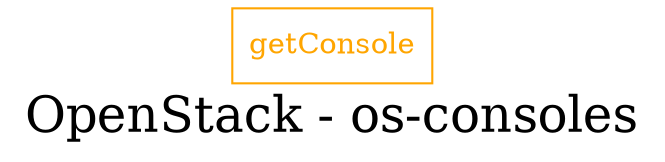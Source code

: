 digraph LexiconGraph {
graph[label="OpenStack - os-consoles", fontsize=24]
splines=true
"getConsole" [color=orange, fontcolor=orange, shape=box]
}
